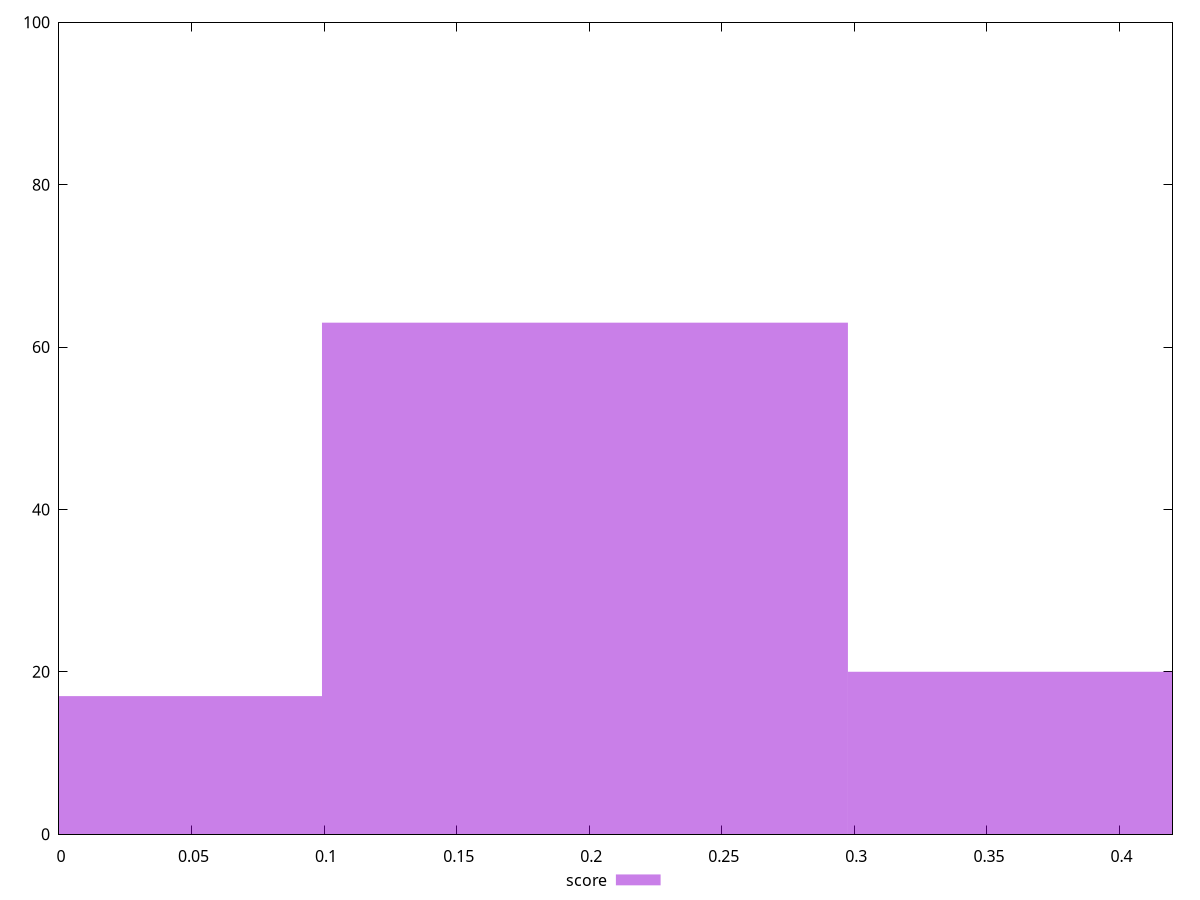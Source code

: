 reset

$score <<EOF
0 17
0.3967662916923175 20
0.19838314584615874 63
EOF

set key outside below
set boxwidth 0.19838314584615874
set xrange [0:0.42]
set yrange [0:100]
set trange [0:100]
set style fill transparent solid 0.5 noborder
set terminal svg size 640, 490 enhanced background rgb 'white'
set output "report_00009_2021-02-08T22-37-41.559Z/speed-index/samples/pages/score/histogram.svg"

plot $score title "score" with boxes

reset
